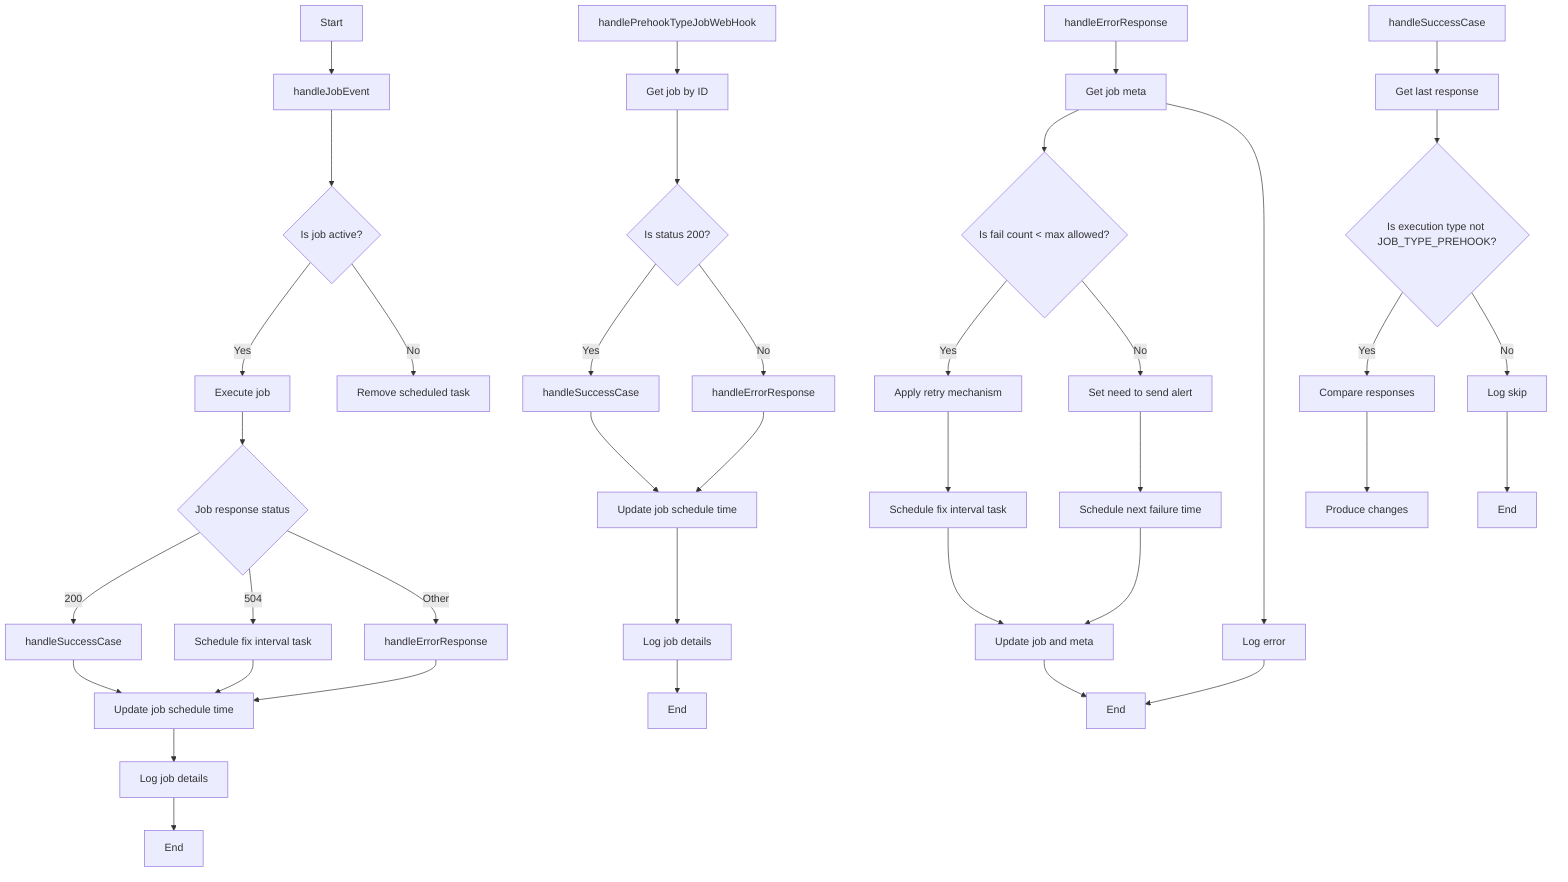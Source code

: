 flowchart TD
    A[Start] --> B[handleJobEvent]
    B --> C{Is job active?}
    C -- Yes --> D[Execute job]
    D --> E{Job response status}
    E -- 200 --> F[handleSuccessCase]
    E -- 504 --> G[Schedule fix interval task]
    E -- Other --> H[handleErrorResponse]
    C -- No --> I[Remove scheduled task]
    F --> J[Update job schedule time]
    G --> J
    H --> J
    J --> K[Log job details]
    K --> L[End]

    A2[handlePrehookTypeJobWebHook] --> C2[Get job by ID]
    C2 --> D2{Is status 200?}
    D2 -- Yes --> F2[handleSuccessCase]
    D2 -- No --> H2[handleErrorResponse]
    F2 --> J2[Update job schedule time]
    H2 --> J2
    J2 --> K2[Log job details]
    K2 --> L2[End]

    A3[handleErrorResponse] --> A4[Get job meta]
    A4 --> A5{Is fail count < max allowed?}
    A5 -- Yes --> A6[Apply retry mechanism]
    A6 --> A7[Schedule fix interval task]
    A5 -- No --> A8[Set need to send alert]
    A8 --> A9[Schedule next failure time]
    A7 --> A10[Update job and meta]
    A9 --> A10
    A10 --> L3[End]

    A4 --> A11[Log error]
    A11 --> L3

    A12[handleSuccessCase] --> A13[Get last response]
    A13 --> A14{Is execution type not JOB_TYPE_PREHOOK?}
    A14 -- Yes --> A15[Compare responses]
    A15 --> A16[Produce changes]
    A14 -- No --> A17[Log skip]
    A17 --> L4[End]